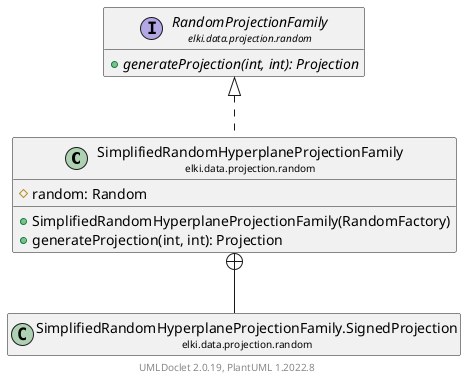 @startuml
    remove .*\.(Instance|Par|Parameterizer|Factory)$
    set namespaceSeparator none
    hide empty fields
    hide empty methods

    class "<size:14>SimplifiedRandomHyperplaneProjectionFamily\n<size:10>elki.data.projection.random" as elki.data.projection.random.SimplifiedRandomHyperplaneProjectionFamily [[SimplifiedRandomHyperplaneProjectionFamily.html]] {
        #random: Random
        +SimplifiedRandomHyperplaneProjectionFamily(RandomFactory)
        +generateProjection(int, int): Projection
    }

    interface "<size:14>RandomProjectionFamily\n<size:10>elki.data.projection.random" as elki.data.projection.random.RandomProjectionFamily [[RandomProjectionFamily.html]] {
        {abstract} +generateProjection(int, int): Projection
    }
    class "<size:14>SimplifiedRandomHyperplaneProjectionFamily.SignedProjection\n<size:10>elki.data.projection.random" as elki.data.projection.random.SimplifiedRandomHyperplaneProjectionFamily.SignedProjection [[SimplifiedRandomHyperplaneProjectionFamily.SignedProjection.html]]
    class "<size:14>SimplifiedRandomHyperplaneProjectionFamily.Par\n<size:10>elki.data.projection.random" as elki.data.projection.random.SimplifiedRandomHyperplaneProjectionFamily.Par [[SimplifiedRandomHyperplaneProjectionFamily.Par.html]]

    elki.data.projection.random.RandomProjectionFamily <|.. elki.data.projection.random.SimplifiedRandomHyperplaneProjectionFamily
    elki.data.projection.random.SimplifiedRandomHyperplaneProjectionFamily +-- elki.data.projection.random.SimplifiedRandomHyperplaneProjectionFamily.SignedProjection
    elki.data.projection.random.SimplifiedRandomHyperplaneProjectionFamily +-- elki.data.projection.random.SimplifiedRandomHyperplaneProjectionFamily.Par

    center footer UMLDoclet 2.0.19, PlantUML 1.2022.8
@enduml
